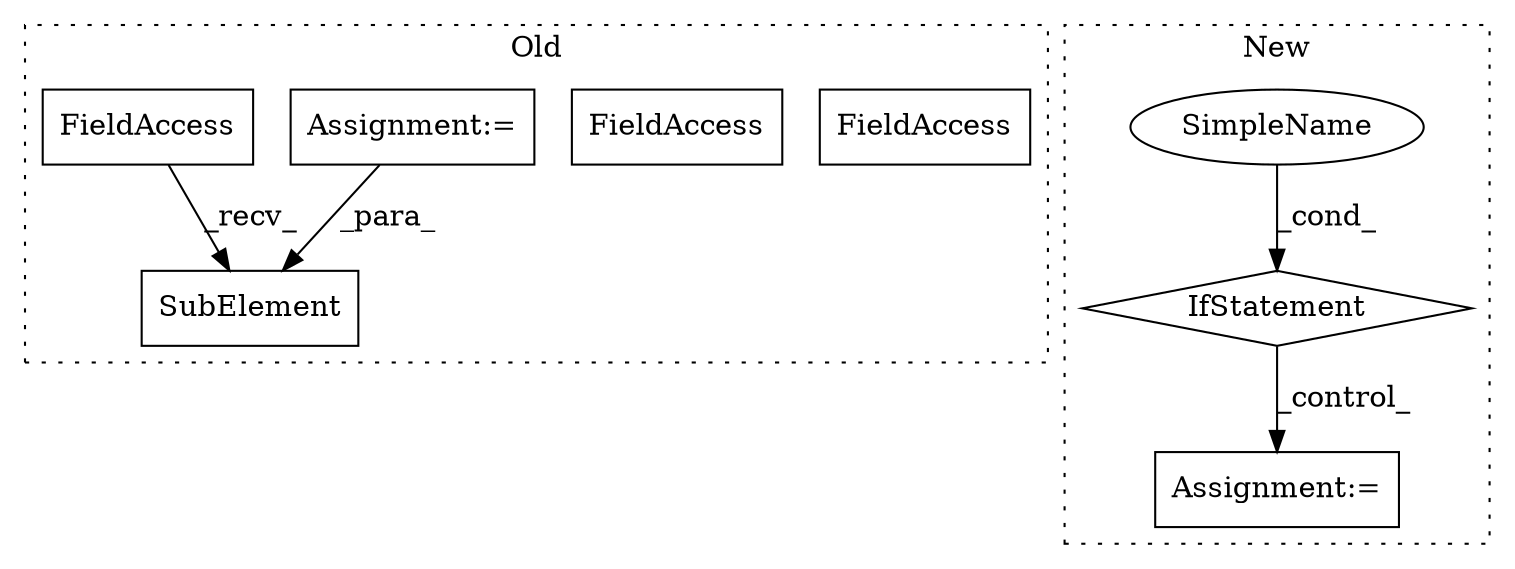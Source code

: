 digraph G {
subgraph cluster0 {
1 [label="SubElement" a="32" s="13694,13723" l="11,1" shape="box"];
3 [label="FieldAccess" a="22" s="13672" l="21" shape="box"];
4 [label="FieldAccess" a="22" s="13773" l="21" shape="box"];
7 [label="Assignment:=" a="7" s="13511" l="1" shape="box"];
8 [label="FieldAccess" a="22" s="13672" l="21" shape="box"];
label = "Old";
style="dotted";
}
subgraph cluster1 {
2 [label="IfStatement" a="25" s="15395,15428" l="4,2" shape="diamond"];
5 [label="SimpleName" a="42" s="" l="" shape="ellipse"];
6 [label="Assignment:=" a="7" s="15459" l="1" shape="box"];
label = "New";
style="dotted";
}
2 -> 6 [label="_control_"];
5 -> 2 [label="_cond_"];
7 -> 1 [label="_para_"];
8 -> 1 [label="_recv_"];
}